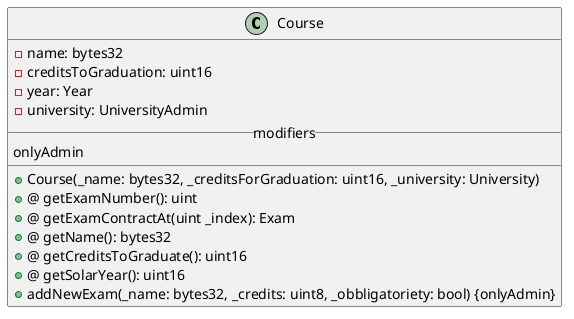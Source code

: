 @startuml

class Course{
- name: bytes32
- creditsToGraduation: uint16
- year: Year
- university: UniversityAdmin
__modifiers__
onlyAdmin
__
+ Course(_name: bytes32, _creditsForGraduation: uint16, _university: University)
+@ getExamNumber(): uint
+@ getExamContractAt(uint _index): Exam
+@ getName(): bytes32
+@ getCreditsToGraduate(): uint16
+@ getSolarYear(): uint16
+ addNewExam(_name: bytes32, _credits: uint8, _obbligatoriety: bool) {onlyAdmin}
}
@enduml
